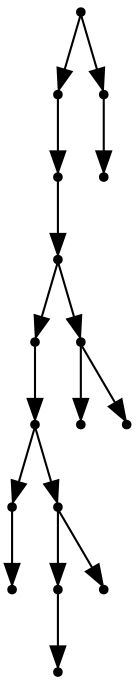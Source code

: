 digraph {
  16 [shape=point];
  13 [shape=point];
  12 [shape=point];
  11 [shape=point];
  7 [shape=point];
  6 [shape=point];
  1 [shape=point];
  0 [shape=point];
  5 [shape=point];
  3 [shape=point];
  2 [shape=point];
  4 [shape=point];
  10 [shape=point];
  8 [shape=point];
  9 [shape=point];
  15 [shape=point];
  14 [shape=point];
16 -> 13;
13 -> 12;
12 -> 11;
11 -> 7;
7 -> 6;
6 -> 1;
1 -> 0;
6 -> 5;
5 -> 3;
3 -> 2;
5 -> 4;
11 -> 10;
10 -> 8;
10 -> 9;
16 -> 15;
15 -> 14;
}
